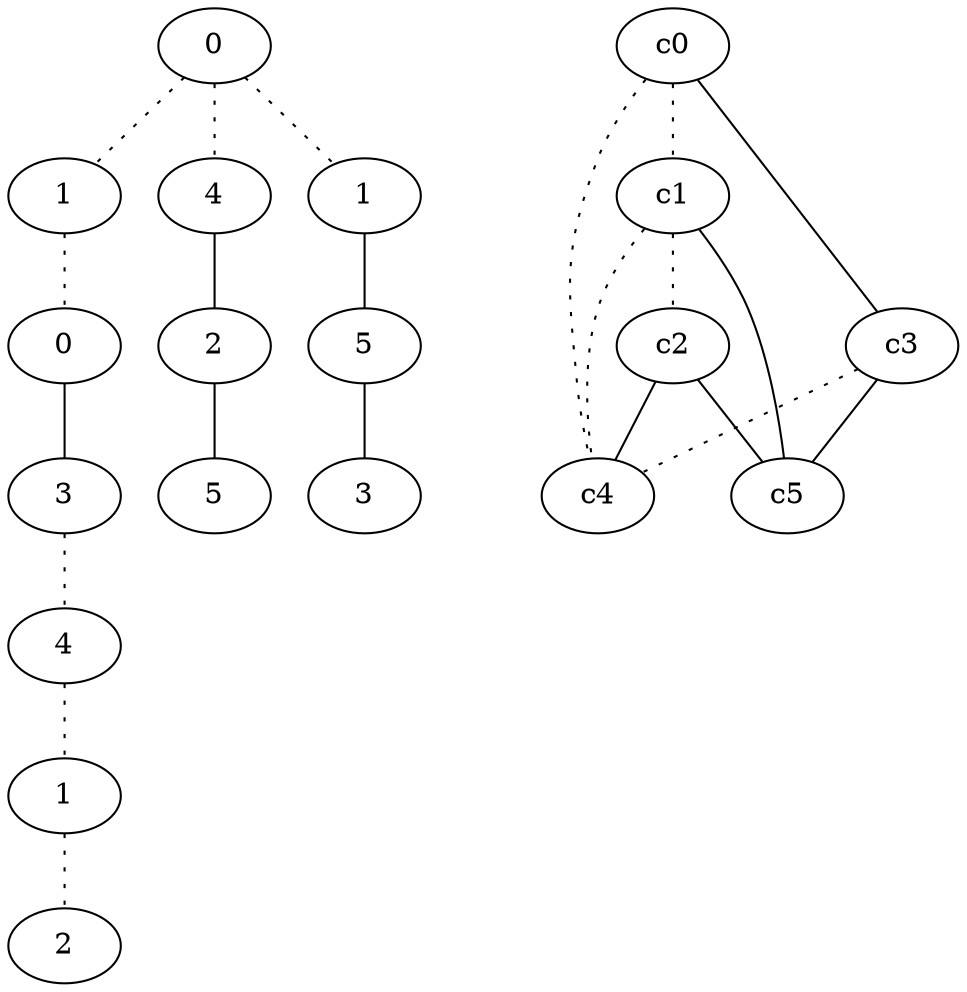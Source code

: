 graph {
a0[label=0];
a1[label=1];
a2[label=0];
a3[label=3];
a4[label=4];
a5[label=1];
a6[label=2];
a7[label=4];
a8[label=2];
a9[label=5];
a10[label=1];
a11[label=5];
a12[label=3];
a0 -- a1 [style=dotted];
a0 -- a7 [style=dotted];
a0 -- a10 [style=dotted];
a1 -- a2 [style=dotted];
a2 -- a3;
a3 -- a4 [style=dotted];
a4 -- a5 [style=dotted];
a5 -- a6 [style=dotted];
a7 -- a8;
a8 -- a9;
a10 -- a11;
a11 -- a12;
c0 -- c1 [style=dotted];
c0 -- c3;
c0 -- c4 [style=dotted];
c1 -- c2 [style=dotted];
c1 -- c4 [style=dotted];
c1 -- c5;
c2 -- c4;
c2 -- c5;
c3 -- c4 [style=dotted];
c3 -- c5;
}
